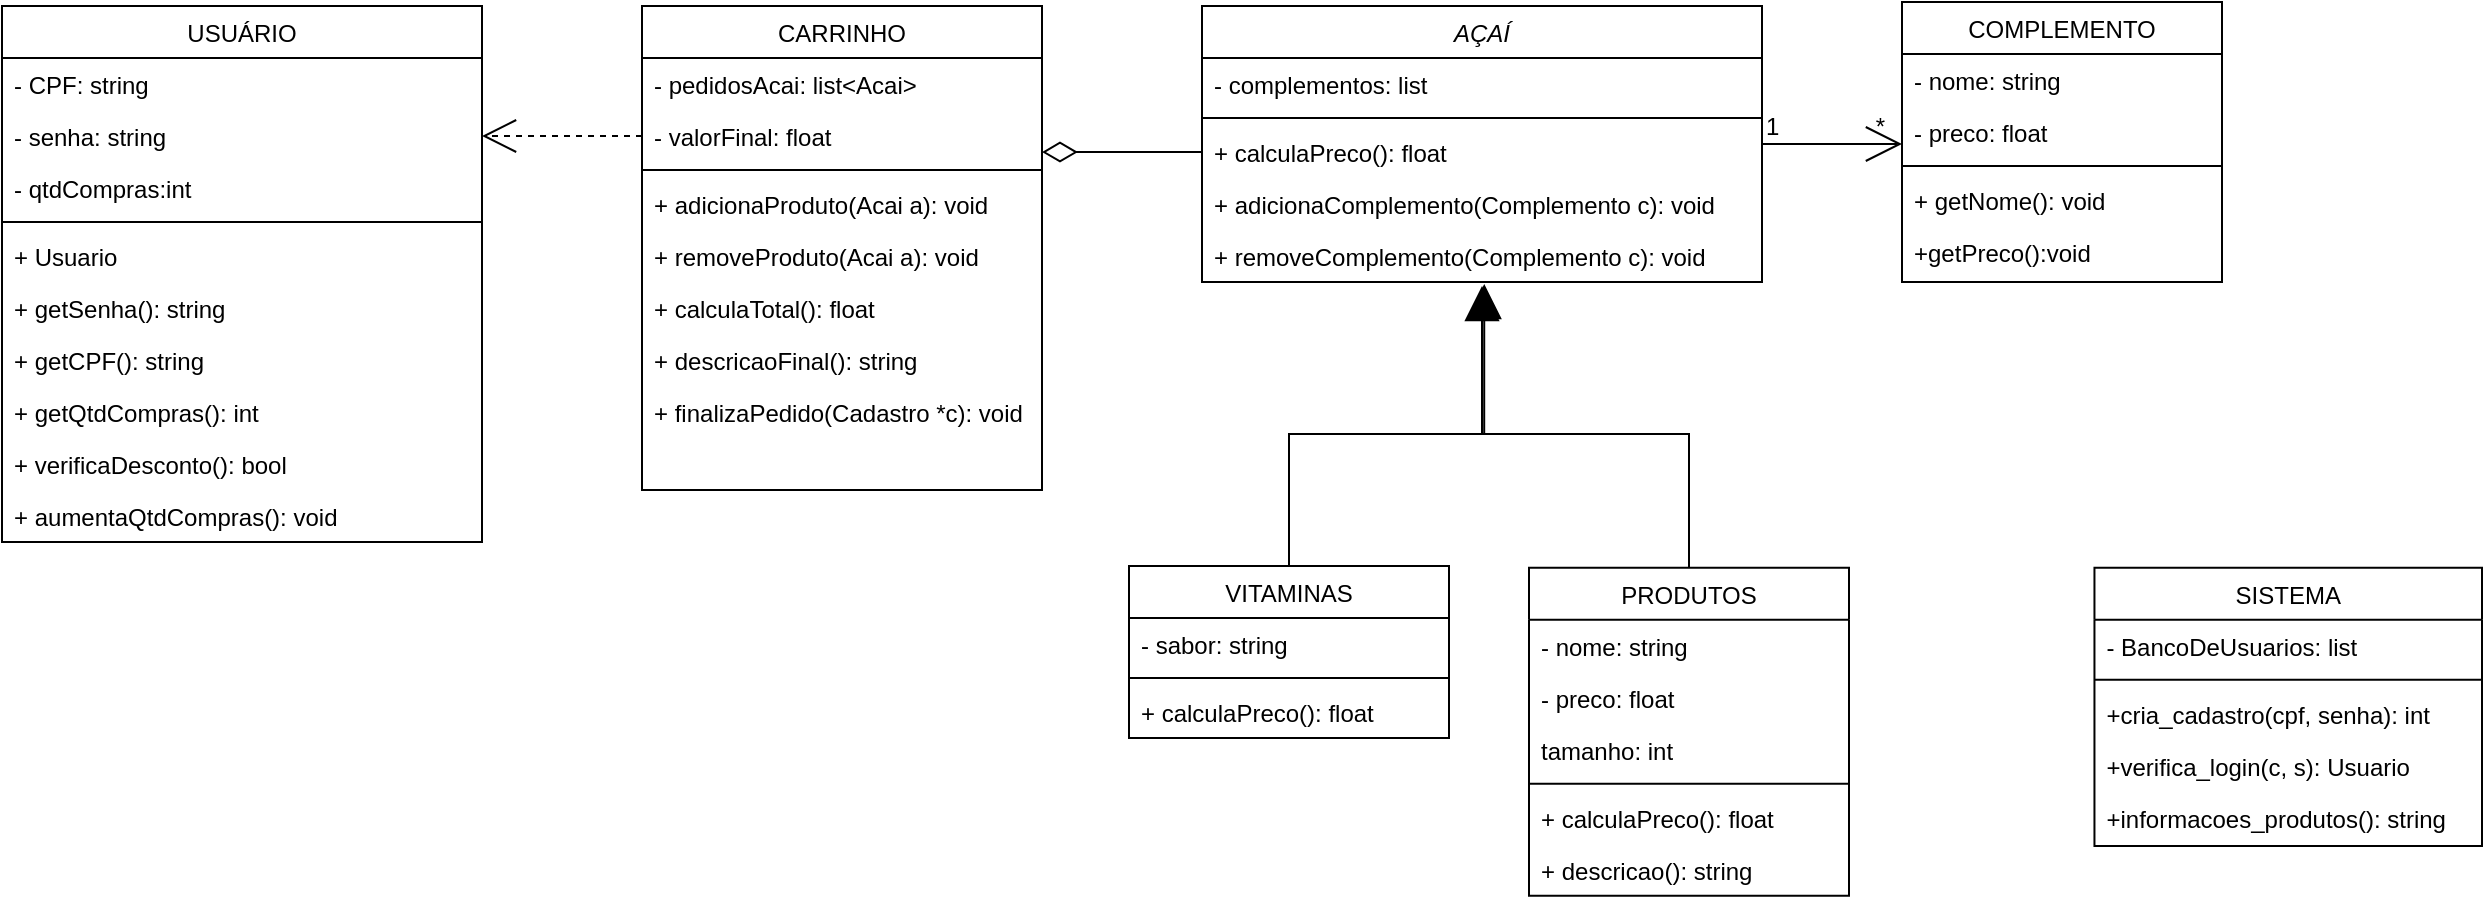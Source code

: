 <mxfile version="20.5.1" type="device"><diagram id="C5RBs43oDa-KdzZeNtuy" name="Page-1"><mxGraphModel dx="1280" dy="493" grid="1" gridSize="10" guides="1" tooltips="1" connect="1" arrows="1" fold="1" page="1" pageScale="1" pageWidth="1654" pageHeight="2336" math="0" shadow="0"><root><mxCell id="WIyWlLk6GJQsqaUBKTNV-0"/><mxCell id="WIyWlLk6GJQsqaUBKTNV-1" parent="WIyWlLk6GJQsqaUBKTNV-0"/><mxCell id="zkfFHV4jXpPFQw0GAbJ--0" value="AÇAÍ" style="swimlane;fontStyle=2;align=center;verticalAlign=top;childLayout=stackLayout;horizontal=1;startSize=26;horizontalStack=0;resizeParent=1;resizeLast=0;collapsible=1;marginBottom=0;rounded=0;shadow=0;strokeWidth=1;" parent="WIyWlLk6GJQsqaUBKTNV-1" vertex="1"><mxGeometry x="840" y="320" width="280" height="138" as="geometry"><mxRectangle x="220" y="120" width="160" height="26" as="alternateBounds"/></mxGeometry></mxCell><mxCell id="zkfFHV4jXpPFQw0GAbJ--3" value="- complementos: list" style="text;align=left;verticalAlign=top;spacingLeft=4;spacingRight=4;overflow=hidden;rotatable=0;points=[[0,0.5],[1,0.5]];portConstraint=eastwest;rounded=0;shadow=0;html=0;" parent="zkfFHV4jXpPFQw0GAbJ--0" vertex="1"><mxGeometry y="26" width="280" height="26" as="geometry"/></mxCell><mxCell id="zkfFHV4jXpPFQw0GAbJ--4" value="" style="line;html=1;strokeWidth=1;align=left;verticalAlign=middle;spacingTop=-1;spacingLeft=3;spacingRight=3;rotatable=0;labelPosition=right;points=[];portConstraint=eastwest;" parent="zkfFHV4jXpPFQw0GAbJ--0" vertex="1"><mxGeometry y="52" width="280" height="8" as="geometry"/></mxCell><mxCell id="2W2O7efLA2-KB0Ci3Ubi-0" value="+ calculaPreco(): float" style="text;align=left;verticalAlign=top;spacingLeft=4;spacingRight=4;overflow=hidden;rotatable=0;points=[[0,0.5],[1,0.5]];portConstraint=eastwest;" parent="zkfFHV4jXpPFQw0GAbJ--0" vertex="1"><mxGeometry y="60" width="280" height="26" as="geometry"/></mxCell><mxCell id="zkfFHV4jXpPFQw0GAbJ--5" value="+ adicionaComplemento(Complemento c): void" style="text;align=left;verticalAlign=top;spacingLeft=4;spacingRight=4;overflow=hidden;rotatable=0;points=[[0,0.5],[1,0.5]];portConstraint=eastwest;" parent="zkfFHV4jXpPFQw0GAbJ--0" vertex="1"><mxGeometry y="86" width="280" height="26" as="geometry"/></mxCell><mxCell id="2W2O7efLA2-KB0Ci3Ubi-1" value="+ removeComplemento(Complemento c): void" style="text;align=left;verticalAlign=top;spacingLeft=4;spacingRight=4;overflow=hidden;rotatable=0;points=[[0,0.5],[1,0.5]];portConstraint=eastwest;" parent="zkfFHV4jXpPFQw0GAbJ--0" vertex="1"><mxGeometry y="112" width="280" height="26" as="geometry"/></mxCell><mxCell id="zkfFHV4jXpPFQw0GAbJ--17" value="COMPLEMENTO" style="swimlane;fontStyle=0;align=center;verticalAlign=top;childLayout=stackLayout;horizontal=1;startSize=26;horizontalStack=0;resizeParent=1;resizeLast=0;collapsible=1;marginBottom=0;rounded=0;shadow=0;strokeWidth=1;" parent="WIyWlLk6GJQsqaUBKTNV-1" vertex="1"><mxGeometry x="1190" y="318" width="160" height="140" as="geometry"><mxRectangle x="550" y="140" width="160" height="26" as="alternateBounds"/></mxGeometry></mxCell><mxCell id="zkfFHV4jXpPFQw0GAbJ--18" value="- nome: string" style="text;align=left;verticalAlign=top;spacingLeft=4;spacingRight=4;overflow=hidden;rotatable=0;points=[[0,0.5],[1,0.5]];portConstraint=eastwest;" parent="zkfFHV4jXpPFQw0GAbJ--17" vertex="1"><mxGeometry y="26" width="160" height="26" as="geometry"/></mxCell><mxCell id="zkfFHV4jXpPFQw0GAbJ--19" value="- preco: float" style="text;align=left;verticalAlign=top;spacingLeft=4;spacingRight=4;overflow=hidden;rotatable=0;points=[[0,0.5],[1,0.5]];portConstraint=eastwest;rounded=0;shadow=0;html=0;" parent="zkfFHV4jXpPFQw0GAbJ--17" vertex="1"><mxGeometry y="52" width="160" height="26" as="geometry"/></mxCell><mxCell id="zkfFHV4jXpPFQw0GAbJ--23" value="" style="line;html=1;strokeWidth=1;align=left;verticalAlign=middle;spacingTop=-1;spacingLeft=3;spacingRight=3;rotatable=0;labelPosition=right;points=[];portConstraint=eastwest;" parent="zkfFHV4jXpPFQw0GAbJ--17" vertex="1"><mxGeometry y="78" width="160" height="8" as="geometry"/></mxCell><mxCell id="zkfFHV4jXpPFQw0GAbJ--24" value="+ getNome(): void" style="text;align=left;verticalAlign=top;spacingLeft=4;spacingRight=4;overflow=hidden;rotatable=0;points=[[0,0.5],[1,0.5]];portConstraint=eastwest;" parent="zkfFHV4jXpPFQw0GAbJ--17" vertex="1"><mxGeometry y="86" width="160" height="26" as="geometry"/></mxCell><mxCell id="zkfFHV4jXpPFQw0GAbJ--25" value="+getPreco():void" style="text;align=left;verticalAlign=top;spacingLeft=4;spacingRight=4;overflow=hidden;rotatable=0;points=[[0,0.5],[1,0.5]];portConstraint=eastwest;" parent="zkfFHV4jXpPFQw0GAbJ--17" vertex="1"><mxGeometry y="112" width="160" height="26" as="geometry"/></mxCell><mxCell id="zkfFHV4jXpPFQw0GAbJ--26" value="" style="endArrow=open;shadow=0;strokeWidth=1;rounded=0;endFill=1;edgeStyle=elbowEdgeStyle;elbow=vertical;endSize=16;" parent="WIyWlLk6GJQsqaUBKTNV-1" source="zkfFHV4jXpPFQw0GAbJ--0" target="zkfFHV4jXpPFQw0GAbJ--17" edge="1"><mxGeometry x="0.5" y="41" relative="1" as="geometry"><mxPoint x="1210" y="482" as="sourcePoint"/><mxPoint x="1370" y="482" as="targetPoint"/><mxPoint x="-40" y="32" as="offset"/></mxGeometry></mxCell><mxCell id="zkfFHV4jXpPFQw0GAbJ--27" value="1" style="resizable=0;align=left;verticalAlign=bottom;labelBackgroundColor=none;fontSize=12;" parent="zkfFHV4jXpPFQw0GAbJ--26" connectable="0" vertex="1"><mxGeometry x="-1" relative="1" as="geometry"><mxPoint as="offset"/></mxGeometry></mxCell><mxCell id="zkfFHV4jXpPFQw0GAbJ--28" value="*" style="resizable=0;align=right;verticalAlign=bottom;labelBackgroundColor=none;fontSize=12;" parent="zkfFHV4jXpPFQw0GAbJ--26" connectable="0" vertex="1"><mxGeometry x="1" relative="1" as="geometry"><mxPoint x="-7" as="offset"/></mxGeometry></mxCell><mxCell id="2W2O7efLA2-KB0Ci3Ubi-6" value="USUÁRIO" style="swimlane;fontStyle=0;align=center;verticalAlign=top;childLayout=stackLayout;horizontal=1;startSize=26;horizontalStack=0;resizeParent=1;resizeLast=0;collapsible=1;marginBottom=0;rounded=0;shadow=0;strokeWidth=1;" parent="WIyWlLk6GJQsqaUBKTNV-1" vertex="1"><mxGeometry x="240" y="320" width="240" height="268" as="geometry"><mxRectangle x="130" y="380" width="160" height="26" as="alternateBounds"/></mxGeometry></mxCell><mxCell id="2W2O7efLA2-KB0Ci3Ubi-7" value="- CPF: string" style="text;align=left;verticalAlign=top;spacingLeft=4;spacingRight=4;overflow=hidden;rotatable=0;points=[[0,0.5],[1,0.5]];portConstraint=eastwest;" parent="2W2O7efLA2-KB0Ci3Ubi-6" vertex="1"><mxGeometry y="26" width="240" height="26" as="geometry"/></mxCell><mxCell id="2W2O7efLA2-KB0Ci3Ubi-8" value="- senha: string" style="text;align=left;verticalAlign=top;spacingLeft=4;spacingRight=4;overflow=hidden;rotatable=0;points=[[0,0.5],[1,0.5]];portConstraint=eastwest;rounded=0;shadow=0;html=0;" parent="2W2O7efLA2-KB0Ci3Ubi-6" vertex="1"><mxGeometry y="52" width="240" height="26" as="geometry"/></mxCell><mxCell id="2W2O7efLA2-KB0Ci3Ubi-13" value="- qtdCompras:int" style="text;align=left;verticalAlign=top;spacingLeft=4;spacingRight=4;overflow=hidden;rotatable=0;points=[[0,0.5],[1,0.5]];portConstraint=eastwest;rounded=0;shadow=0;html=0;" parent="2W2O7efLA2-KB0Ci3Ubi-6" vertex="1"><mxGeometry y="78" width="240" height="26" as="geometry"/></mxCell><mxCell id="2W2O7efLA2-KB0Ci3Ubi-16" value="" style="line;html=1;strokeWidth=1;align=left;verticalAlign=middle;spacingTop=-1;spacingLeft=3;spacingRight=3;rotatable=0;labelPosition=right;points=[];portConstraint=eastwest;" parent="2W2O7efLA2-KB0Ci3Ubi-6" vertex="1"><mxGeometry y="104" width="240" height="8" as="geometry"/></mxCell><mxCell id="2W2O7efLA2-KB0Ci3Ubi-17" value="+ Usuario" style="text;align=left;verticalAlign=top;spacingLeft=4;spacingRight=4;overflow=hidden;rotatable=0;points=[[0,0.5],[1,0.5]];portConstraint=eastwest;" parent="2W2O7efLA2-KB0Ci3Ubi-6" vertex="1"><mxGeometry y="112" width="240" height="26" as="geometry"/></mxCell><mxCell id="2W2O7efLA2-KB0Ci3Ubi-18" value="+ getSenha(): string" style="text;align=left;verticalAlign=top;spacingLeft=4;spacingRight=4;overflow=hidden;rotatable=0;points=[[0,0.5],[1,0.5]];portConstraint=eastwest;rounded=0;shadow=0;html=0;" parent="2W2O7efLA2-KB0Ci3Ubi-6" vertex="1"><mxGeometry y="138" width="240" height="26" as="geometry"/></mxCell><mxCell id="2W2O7efLA2-KB0Ci3Ubi-19" value="+ getCPF(): string" style="text;align=left;verticalAlign=top;spacingLeft=4;spacingRight=4;overflow=hidden;rotatable=0;points=[[0,0.5],[1,0.5]];portConstraint=eastwest;rounded=0;shadow=0;html=0;" parent="2W2O7efLA2-KB0Ci3Ubi-6" vertex="1"><mxGeometry y="164" width="240" height="26" as="geometry"/></mxCell><mxCell id="r3M6E0WN0Lnk4v6JPJmN-32" value="+ getQtdCompras(): int" style="text;align=left;verticalAlign=top;spacingLeft=4;spacingRight=4;overflow=hidden;rotatable=0;points=[[0,0.5],[1,0.5]];portConstraint=eastwest;rounded=0;shadow=0;html=0;" vertex="1" parent="2W2O7efLA2-KB0Ci3Ubi-6"><mxGeometry y="190" width="240" height="26" as="geometry"/></mxCell><mxCell id="r3M6E0WN0Lnk4v6JPJmN-33" value="+ verificaDesconto(): bool&#10;" style="text;align=left;verticalAlign=top;spacingLeft=4;spacingRight=4;overflow=hidden;rotatable=0;points=[[0,0.5],[1,0.5]];portConstraint=eastwest;rounded=0;shadow=0;html=0;" vertex="1" parent="2W2O7efLA2-KB0Ci3Ubi-6"><mxGeometry y="216" width="240" height="26" as="geometry"/></mxCell><mxCell id="2W2O7efLA2-KB0Ci3Ubi-21" value="+ aumentaQtdCompras(): void&#10;" style="text;align=left;verticalAlign=top;spacingLeft=4;spacingRight=4;overflow=hidden;rotatable=0;points=[[0,0.5],[1,0.5]];portConstraint=eastwest;rounded=0;shadow=0;html=0;" parent="2W2O7efLA2-KB0Ci3Ubi-6" vertex="1"><mxGeometry y="242" width="240" height="26" as="geometry"/></mxCell><mxCell id="2W2O7efLA2-KB0Ci3Ubi-25" value="CARRINHO" style="swimlane;fontStyle=0;align=center;verticalAlign=top;childLayout=stackLayout;horizontal=1;startSize=26;horizontalStack=0;resizeParent=1;resizeLast=0;collapsible=1;marginBottom=0;rounded=0;shadow=0;strokeWidth=1;" parent="WIyWlLk6GJQsqaUBKTNV-1" vertex="1"><mxGeometry x="560" y="320" width="200" height="242" as="geometry"><mxRectangle x="340" y="380" width="170" height="26" as="alternateBounds"/></mxGeometry></mxCell><mxCell id="2W2O7efLA2-KB0Ci3Ubi-26" value="- pedidosAcai: list&lt;Acai&gt;" style="text;align=left;verticalAlign=top;spacingLeft=4;spacingRight=4;overflow=hidden;rotatable=0;points=[[0,0.5],[1,0.5]];portConstraint=eastwest;" parent="2W2O7efLA2-KB0Ci3Ubi-25" vertex="1"><mxGeometry y="26" width="200" height="26" as="geometry"/></mxCell><mxCell id="2W2O7efLA2-KB0Ci3Ubi-28" value="- valorFinal: float" style="text;align=left;verticalAlign=top;spacingLeft=4;spacingRight=4;overflow=hidden;rotatable=0;points=[[0,0.5],[1,0.5]];portConstraint=eastwest;" parent="2W2O7efLA2-KB0Ci3Ubi-25" vertex="1"><mxGeometry y="52" width="200" height="26" as="geometry"/></mxCell><mxCell id="2W2O7efLA2-KB0Ci3Ubi-27" value="" style="line;html=1;strokeWidth=1;align=left;verticalAlign=middle;spacingTop=-1;spacingLeft=3;spacingRight=3;rotatable=0;labelPosition=right;points=[];portConstraint=eastwest;" parent="2W2O7efLA2-KB0Ci3Ubi-25" vertex="1"><mxGeometry y="78" width="200" height="8" as="geometry"/></mxCell><mxCell id="2W2O7efLA2-KB0Ci3Ubi-30" value="+ adicionaProduto(Acai a): void" style="text;align=left;verticalAlign=top;spacingLeft=4;spacingRight=4;overflow=hidden;rotatable=0;points=[[0,0.5],[1,0.5]];portConstraint=eastwest;" parent="2W2O7efLA2-KB0Ci3Ubi-25" vertex="1"><mxGeometry y="86" width="200" height="26" as="geometry"/></mxCell><mxCell id="2W2O7efLA2-KB0Ci3Ubi-31" value="+ removeProduto(Acai a): void" style="text;align=left;verticalAlign=top;spacingLeft=4;spacingRight=4;overflow=hidden;rotatable=0;points=[[0,0.5],[1,0.5]];portConstraint=eastwest;" parent="2W2O7efLA2-KB0Ci3Ubi-25" vertex="1"><mxGeometry y="112" width="200" height="26" as="geometry"/></mxCell><mxCell id="2W2O7efLA2-KB0Ci3Ubi-33" value="+ calculaTotal(): float" style="text;align=left;verticalAlign=top;spacingLeft=4;spacingRight=4;overflow=hidden;rotatable=0;points=[[0,0.5],[1,0.5]];portConstraint=eastwest;" parent="2W2O7efLA2-KB0Ci3Ubi-25" vertex="1"><mxGeometry y="138" width="200" height="26" as="geometry"/></mxCell><mxCell id="2W2O7efLA2-KB0Ci3Ubi-34" value="+ descricaoFinal(): string" style="text;align=left;verticalAlign=top;spacingLeft=4;spacingRight=4;overflow=hidden;rotatable=0;points=[[0,0.5],[1,0.5]];portConstraint=eastwest;" parent="2W2O7efLA2-KB0Ci3Ubi-25" vertex="1"><mxGeometry y="164" width="200" height="26" as="geometry"/></mxCell><mxCell id="2W2O7efLA2-KB0Ci3Ubi-35" value="+ finalizaPedido(Cadastro *c): void" style="text;align=left;verticalAlign=top;spacingLeft=4;spacingRight=4;overflow=hidden;rotatable=0;points=[[0,0.5],[1,0.5]];portConstraint=eastwest;" parent="2W2O7efLA2-KB0Ci3Ubi-25" vertex="1"><mxGeometry y="190" width="200" height="26" as="geometry"/></mxCell><mxCell id="2W2O7efLA2-KB0Ci3Ubi-36" style="edgeStyle=orthogonalEdgeStyle;rounded=0;orthogonalLoop=1;jettySize=auto;html=1;exitX=0;exitY=0.5;exitDx=0;exitDy=0;entryX=1;entryY=0.5;entryDx=0;entryDy=0;endArrow=open;endFill=0;dashed=1;endSize=15;" parent="WIyWlLk6GJQsqaUBKTNV-1" source="2W2O7efLA2-KB0Ci3Ubi-28" target="2W2O7efLA2-KB0Ci3Ubi-8" edge="1"><mxGeometry relative="1" as="geometry"/></mxCell><mxCell id="r3M6E0WN0Lnk4v6JPJmN-0" style="edgeStyle=orthogonalEdgeStyle;rounded=0;orthogonalLoop=1;jettySize=auto;html=1;entryX=1;entryY=0.808;entryDx=0;entryDy=0;entryPerimeter=0;endArrow=diamondThin;endFill=0;strokeWidth=1;endSize=15;" edge="1" parent="WIyWlLk6GJQsqaUBKTNV-1" source="2W2O7efLA2-KB0Ci3Ubi-0" target="2W2O7efLA2-KB0Ci3Ubi-28"><mxGeometry relative="1" as="geometry"/></mxCell><mxCell id="r3M6E0WN0Lnk4v6JPJmN-15" style="edgeStyle=orthogonalEdgeStyle;rounded=0;orthogonalLoop=1;jettySize=auto;html=1;entryX=0.504;entryY=1.038;entryDx=0;entryDy=0;entryPerimeter=0;strokeWidth=1;endArrow=block;endFill=1;endSize=15;" edge="1" parent="WIyWlLk6GJQsqaUBKTNV-1" source="r3M6E0WN0Lnk4v6JPJmN-1" target="2W2O7efLA2-KB0Ci3Ubi-1"><mxGeometry relative="1" as="geometry"/></mxCell><mxCell id="r3M6E0WN0Lnk4v6JPJmN-1" value="VITAMINAS" style="swimlane;fontStyle=0;align=center;verticalAlign=top;childLayout=stackLayout;horizontal=1;startSize=26;horizontalStack=0;resizeParent=1;resizeLast=0;collapsible=1;marginBottom=0;rounded=0;shadow=0;strokeWidth=1;" vertex="1" parent="WIyWlLk6GJQsqaUBKTNV-1"><mxGeometry x="803.5" y="600" width="160" height="86" as="geometry"><mxRectangle x="550" y="140" width="160" height="26" as="alternateBounds"/></mxGeometry></mxCell><mxCell id="r3M6E0WN0Lnk4v6JPJmN-2" value="- sabor: string" style="text;align=left;verticalAlign=top;spacingLeft=4;spacingRight=4;overflow=hidden;rotatable=0;points=[[0,0.5],[1,0.5]];portConstraint=eastwest;" vertex="1" parent="r3M6E0WN0Lnk4v6JPJmN-1"><mxGeometry y="26" width="160" height="26" as="geometry"/></mxCell><mxCell id="r3M6E0WN0Lnk4v6JPJmN-4" value="" style="line;html=1;strokeWidth=1;align=left;verticalAlign=middle;spacingTop=-1;spacingLeft=3;spacingRight=3;rotatable=0;labelPosition=right;points=[];portConstraint=eastwest;" vertex="1" parent="r3M6E0WN0Lnk4v6JPJmN-1"><mxGeometry y="52" width="160" height="8" as="geometry"/></mxCell><mxCell id="r3M6E0WN0Lnk4v6JPJmN-5" value="+ calculaPreco(): float&#10;" style="text;align=left;verticalAlign=top;spacingLeft=4;spacingRight=4;overflow=hidden;rotatable=0;points=[[0,0.5],[1,0.5]];portConstraint=eastwest;" vertex="1" parent="r3M6E0WN0Lnk4v6JPJmN-1"><mxGeometry y="60" width="160" height="26" as="geometry"/></mxCell><mxCell id="r3M6E0WN0Lnk4v6JPJmN-18" style="edgeStyle=orthogonalEdgeStyle;rounded=0;orthogonalLoop=1;jettySize=auto;html=1;strokeWidth=1;endArrow=block;endFill=1;endSize=15;" edge="1" parent="WIyWlLk6GJQsqaUBKTNV-1" source="r3M6E0WN0Lnk4v6JPJmN-8"><mxGeometry relative="1" as="geometry"><mxPoint x="980" y="460" as="targetPoint"/><Array as="points"><mxPoint x="1084" y="534"/><mxPoint x="980" y="534"/></Array></mxGeometry></mxCell><mxCell id="r3M6E0WN0Lnk4v6JPJmN-8" value="PRODUTOS" style="swimlane;fontStyle=0;align=center;verticalAlign=top;childLayout=stackLayout;horizontal=1;startSize=26;horizontalStack=0;resizeParent=1;resizeLast=0;collapsible=1;marginBottom=0;rounded=0;shadow=0;strokeWidth=1;" vertex="1" parent="WIyWlLk6GJQsqaUBKTNV-1"><mxGeometry x="1003.5" y="600.9" width="160" height="164" as="geometry"><mxRectangle x="550" y="140" width="160" height="26" as="alternateBounds"/></mxGeometry></mxCell><mxCell id="r3M6E0WN0Lnk4v6JPJmN-9" value="- nome: string" style="text;align=left;verticalAlign=top;spacingLeft=4;spacingRight=4;overflow=hidden;rotatable=0;points=[[0,0.5],[1,0.5]];portConstraint=eastwest;" vertex="1" parent="r3M6E0WN0Lnk4v6JPJmN-8"><mxGeometry y="26" width="160" height="26" as="geometry"/></mxCell><mxCell id="r3M6E0WN0Lnk4v6JPJmN-10" value="- preco: float" style="text;align=left;verticalAlign=top;spacingLeft=4;spacingRight=4;overflow=hidden;rotatable=0;points=[[0,0.5],[1,0.5]];portConstraint=eastwest;rounded=0;shadow=0;html=0;" vertex="1" parent="r3M6E0WN0Lnk4v6JPJmN-8"><mxGeometry y="52" width="160" height="26" as="geometry"/></mxCell><mxCell id="r3M6E0WN0Lnk4v6JPJmN-20" value="tamanho: int" style="text;align=left;verticalAlign=top;spacingLeft=4;spacingRight=4;overflow=hidden;rotatable=0;points=[[0,0.5],[1,0.5]];portConstraint=eastwest;rounded=0;shadow=0;html=0;" vertex="1" parent="r3M6E0WN0Lnk4v6JPJmN-8"><mxGeometry y="78" width="160" height="26" as="geometry"/></mxCell><mxCell id="r3M6E0WN0Lnk4v6JPJmN-11" value="" style="line;html=1;strokeWidth=1;align=left;verticalAlign=middle;spacingTop=-1;spacingLeft=3;spacingRight=3;rotatable=0;labelPosition=right;points=[];portConstraint=eastwest;" vertex="1" parent="r3M6E0WN0Lnk4v6JPJmN-8"><mxGeometry y="104" width="160" height="8" as="geometry"/></mxCell><mxCell id="r3M6E0WN0Lnk4v6JPJmN-12" value="+ calculaPreco(): float" style="text;align=left;verticalAlign=top;spacingLeft=4;spacingRight=4;overflow=hidden;rotatable=0;points=[[0,0.5],[1,0.5]];portConstraint=eastwest;" vertex="1" parent="r3M6E0WN0Lnk4v6JPJmN-8"><mxGeometry y="112" width="160" height="26" as="geometry"/></mxCell><mxCell id="r3M6E0WN0Lnk4v6JPJmN-13" value="+ descricao(): string" style="text;align=left;verticalAlign=top;spacingLeft=4;spacingRight=4;overflow=hidden;rotatable=0;points=[[0,0.5],[1,0.5]];portConstraint=eastwest;" vertex="1" parent="r3M6E0WN0Lnk4v6JPJmN-8"><mxGeometry y="138" width="160" height="26" as="geometry"/></mxCell><mxCell id="r3M6E0WN0Lnk4v6JPJmN-21" value="SISTEMA" style="swimlane;fontStyle=0;align=center;verticalAlign=top;childLayout=stackLayout;horizontal=1;startSize=26;horizontalStack=0;resizeParent=1;resizeLast=0;collapsible=1;marginBottom=0;rounded=0;shadow=0;strokeWidth=1;" vertex="1" parent="WIyWlLk6GJQsqaUBKTNV-1"><mxGeometry x="1286.23" y="600.9" width="193.77" height="139.1" as="geometry"><mxRectangle x="550" y="140" width="160" height="26" as="alternateBounds"/></mxGeometry></mxCell><mxCell id="r3M6E0WN0Lnk4v6JPJmN-22" value="- BancoDeUsuarios: list" style="text;align=left;verticalAlign=top;spacingLeft=4;spacingRight=4;overflow=hidden;rotatable=0;points=[[0,0.5],[1,0.5]];portConstraint=eastwest;" vertex="1" parent="r3M6E0WN0Lnk4v6JPJmN-21"><mxGeometry y="26" width="193.77" height="26" as="geometry"/></mxCell><mxCell id="r3M6E0WN0Lnk4v6JPJmN-24" value="" style="line;html=1;strokeWidth=1;align=left;verticalAlign=middle;spacingTop=-1;spacingLeft=3;spacingRight=3;rotatable=0;labelPosition=right;points=[];portConstraint=eastwest;" vertex="1" parent="r3M6E0WN0Lnk4v6JPJmN-21"><mxGeometry y="52" width="193.77" height="8" as="geometry"/></mxCell><mxCell id="r3M6E0WN0Lnk4v6JPJmN-25" value="+cria_cadastro(cpf, senha): int" style="text;align=left;verticalAlign=top;spacingLeft=4;spacingRight=4;overflow=hidden;rotatable=0;points=[[0,0.5],[1,0.5]];portConstraint=eastwest;" vertex="1" parent="r3M6E0WN0Lnk4v6JPJmN-21"><mxGeometry y="60" width="193.77" height="26" as="geometry"/></mxCell><mxCell id="r3M6E0WN0Lnk4v6JPJmN-26" value="+verifica_login(c, s): Usuario" style="text;align=left;verticalAlign=top;spacingLeft=4;spacingRight=4;overflow=hidden;rotatable=0;points=[[0,0.5],[1,0.5]];portConstraint=eastwest;" vertex="1" parent="r3M6E0WN0Lnk4v6JPJmN-21"><mxGeometry y="86" width="193.77" height="26" as="geometry"/></mxCell><mxCell id="r3M6E0WN0Lnk4v6JPJmN-29" value="+informacoes_produtos(): string" style="text;align=left;verticalAlign=top;spacingLeft=4;spacingRight=4;overflow=hidden;rotatable=0;points=[[0,0.5],[1,0.5]];portConstraint=eastwest;" vertex="1" parent="r3M6E0WN0Lnk4v6JPJmN-21"><mxGeometry y="112" width="193.77" height="26" as="geometry"/></mxCell></root></mxGraphModel></diagram></mxfile>